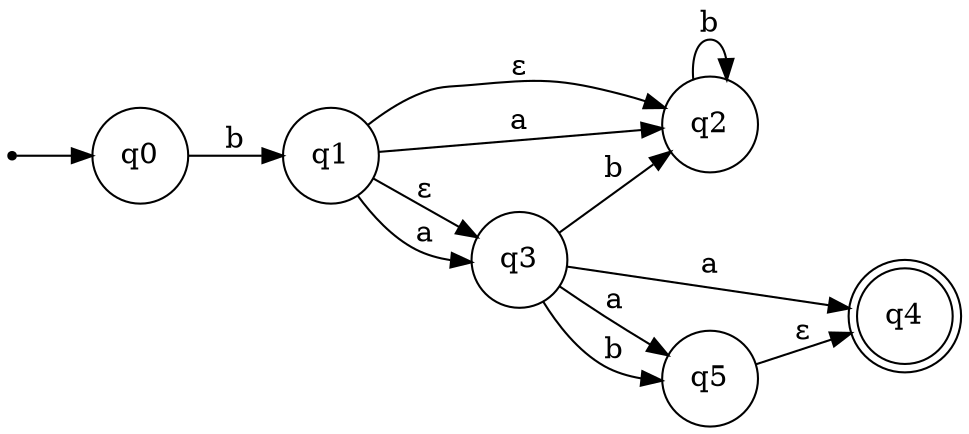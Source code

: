 digraph finite_state_machine {
	rankdir=LR;

	node [shape = point ]; S;
	node [shape = doublecircle]; q4;

	node [shape = circle];
	S  -> q0
	q0 -> q1[label=b]
	q1 -> q2[label=<&epsilon;>]
	q1 -> q3[label=<&epsilon;>]
	q1 -> q3[label=a]
	q1 -> q2[label=a]
	q2 -> q2[label=b]
	q3 -> q2[label=b]
	q3 -> q5[label=a]
	q3 -> q5[label=b]
	q3 -> q4[label=a]
	q5 -> q4[label=<&epsilon;>]
}